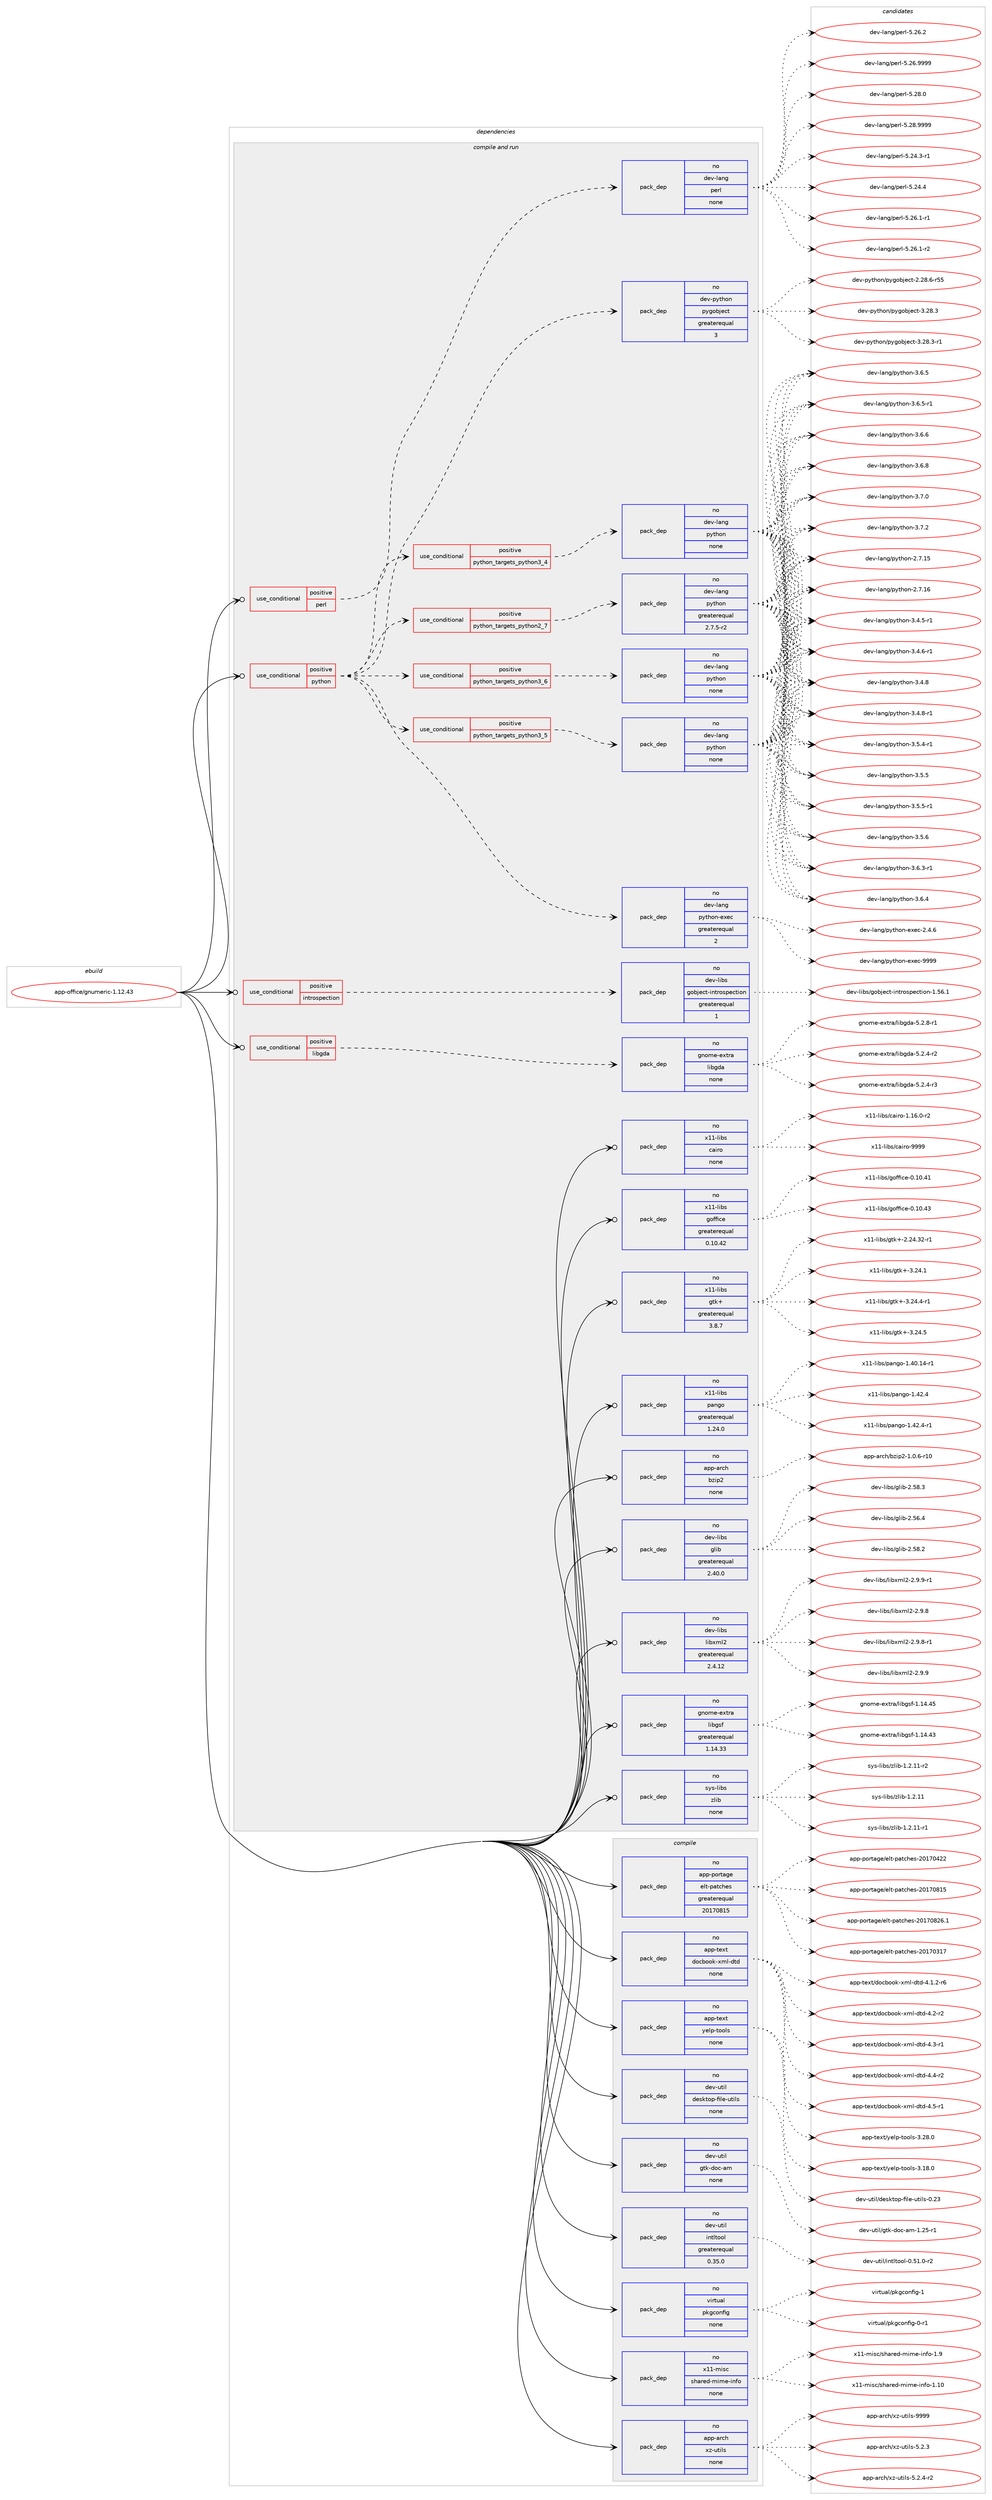digraph prolog {

# *************
# Graph options
# *************

newrank=true;
concentrate=true;
compound=true;
graph [rankdir=LR,fontname=Helvetica,fontsize=10,ranksep=1.5];#, ranksep=2.5, nodesep=0.2];
edge  [arrowhead=vee];
node  [fontname=Helvetica,fontsize=10];

# **********
# The ebuild
# **********

subgraph cluster_leftcol {
color=gray;
rank=same;
label=<<i>ebuild</i>>;
id [label="app-office/gnumeric-1.12.43", color=red, width=4, href="../app-office/gnumeric-1.12.43.svg"];
}

# ****************
# The dependencies
# ****************

subgraph cluster_midcol {
color=gray;
label=<<i>dependencies</i>>;
subgraph cluster_compile {
fillcolor="#eeeeee";
style=filled;
label=<<i>compile</i>>;
subgraph pack928281 {
dependency1302845 [label=<<TABLE BORDER="0" CELLBORDER="1" CELLSPACING="0" CELLPADDING="4" WIDTH="220"><TR><TD ROWSPAN="6" CELLPADDING="30">pack_dep</TD></TR><TR><TD WIDTH="110">no</TD></TR><TR><TD>app-arch</TD></TR><TR><TD>xz-utils</TD></TR><TR><TD>none</TD></TR><TR><TD></TD></TR></TABLE>>, shape=none, color=blue];
}
id:e -> dependency1302845:w [weight=20,style="solid",arrowhead="vee"];
subgraph pack928282 {
dependency1302846 [label=<<TABLE BORDER="0" CELLBORDER="1" CELLSPACING="0" CELLPADDING="4" WIDTH="220"><TR><TD ROWSPAN="6" CELLPADDING="30">pack_dep</TD></TR><TR><TD WIDTH="110">no</TD></TR><TR><TD>app-portage</TD></TR><TR><TD>elt-patches</TD></TR><TR><TD>greaterequal</TD></TR><TR><TD>20170815</TD></TR></TABLE>>, shape=none, color=blue];
}
id:e -> dependency1302846:w [weight=20,style="solid",arrowhead="vee"];
subgraph pack928283 {
dependency1302847 [label=<<TABLE BORDER="0" CELLBORDER="1" CELLSPACING="0" CELLPADDING="4" WIDTH="220"><TR><TD ROWSPAN="6" CELLPADDING="30">pack_dep</TD></TR><TR><TD WIDTH="110">no</TD></TR><TR><TD>app-text</TD></TR><TR><TD>docbook-xml-dtd</TD></TR><TR><TD>none</TD></TR><TR><TD></TD></TR></TABLE>>, shape=none, color=blue];
}
id:e -> dependency1302847:w [weight=20,style="solid",arrowhead="vee"];
subgraph pack928284 {
dependency1302848 [label=<<TABLE BORDER="0" CELLBORDER="1" CELLSPACING="0" CELLPADDING="4" WIDTH="220"><TR><TD ROWSPAN="6" CELLPADDING="30">pack_dep</TD></TR><TR><TD WIDTH="110">no</TD></TR><TR><TD>app-text</TD></TR><TR><TD>yelp-tools</TD></TR><TR><TD>none</TD></TR><TR><TD></TD></TR></TABLE>>, shape=none, color=blue];
}
id:e -> dependency1302848:w [weight=20,style="solid",arrowhead="vee"];
subgraph pack928285 {
dependency1302849 [label=<<TABLE BORDER="0" CELLBORDER="1" CELLSPACING="0" CELLPADDING="4" WIDTH="220"><TR><TD ROWSPAN="6" CELLPADDING="30">pack_dep</TD></TR><TR><TD WIDTH="110">no</TD></TR><TR><TD>dev-util</TD></TR><TR><TD>desktop-file-utils</TD></TR><TR><TD>none</TD></TR><TR><TD></TD></TR></TABLE>>, shape=none, color=blue];
}
id:e -> dependency1302849:w [weight=20,style="solid",arrowhead="vee"];
subgraph pack928286 {
dependency1302850 [label=<<TABLE BORDER="0" CELLBORDER="1" CELLSPACING="0" CELLPADDING="4" WIDTH="220"><TR><TD ROWSPAN="6" CELLPADDING="30">pack_dep</TD></TR><TR><TD WIDTH="110">no</TD></TR><TR><TD>dev-util</TD></TR><TR><TD>gtk-doc-am</TD></TR><TR><TD>none</TD></TR><TR><TD></TD></TR></TABLE>>, shape=none, color=blue];
}
id:e -> dependency1302850:w [weight=20,style="solid",arrowhead="vee"];
subgraph pack928287 {
dependency1302851 [label=<<TABLE BORDER="0" CELLBORDER="1" CELLSPACING="0" CELLPADDING="4" WIDTH="220"><TR><TD ROWSPAN="6" CELLPADDING="30">pack_dep</TD></TR><TR><TD WIDTH="110">no</TD></TR><TR><TD>dev-util</TD></TR><TR><TD>intltool</TD></TR><TR><TD>greaterequal</TD></TR><TR><TD>0.35.0</TD></TR></TABLE>>, shape=none, color=blue];
}
id:e -> dependency1302851:w [weight=20,style="solid",arrowhead="vee"];
subgraph pack928288 {
dependency1302852 [label=<<TABLE BORDER="0" CELLBORDER="1" CELLSPACING="0" CELLPADDING="4" WIDTH="220"><TR><TD ROWSPAN="6" CELLPADDING="30">pack_dep</TD></TR><TR><TD WIDTH="110">no</TD></TR><TR><TD>virtual</TD></TR><TR><TD>pkgconfig</TD></TR><TR><TD>none</TD></TR><TR><TD></TD></TR></TABLE>>, shape=none, color=blue];
}
id:e -> dependency1302852:w [weight=20,style="solid",arrowhead="vee"];
subgraph pack928289 {
dependency1302853 [label=<<TABLE BORDER="0" CELLBORDER="1" CELLSPACING="0" CELLPADDING="4" WIDTH="220"><TR><TD ROWSPAN="6" CELLPADDING="30">pack_dep</TD></TR><TR><TD WIDTH="110">no</TD></TR><TR><TD>x11-misc</TD></TR><TR><TD>shared-mime-info</TD></TR><TR><TD>none</TD></TR><TR><TD></TD></TR></TABLE>>, shape=none, color=blue];
}
id:e -> dependency1302853:w [weight=20,style="solid",arrowhead="vee"];
}
subgraph cluster_compileandrun {
fillcolor="#eeeeee";
style=filled;
label=<<i>compile and run</i>>;
subgraph cond354254 {
dependency1302854 [label=<<TABLE BORDER="0" CELLBORDER="1" CELLSPACING="0" CELLPADDING="4"><TR><TD ROWSPAN="3" CELLPADDING="10">use_conditional</TD></TR><TR><TD>positive</TD></TR><TR><TD>introspection</TD></TR></TABLE>>, shape=none, color=red];
subgraph pack928290 {
dependency1302855 [label=<<TABLE BORDER="0" CELLBORDER="1" CELLSPACING="0" CELLPADDING="4" WIDTH="220"><TR><TD ROWSPAN="6" CELLPADDING="30">pack_dep</TD></TR><TR><TD WIDTH="110">no</TD></TR><TR><TD>dev-libs</TD></TR><TR><TD>gobject-introspection</TD></TR><TR><TD>greaterequal</TD></TR><TR><TD>1</TD></TR></TABLE>>, shape=none, color=blue];
}
dependency1302854:e -> dependency1302855:w [weight=20,style="dashed",arrowhead="vee"];
}
id:e -> dependency1302854:w [weight=20,style="solid",arrowhead="odotvee"];
subgraph cond354255 {
dependency1302856 [label=<<TABLE BORDER="0" CELLBORDER="1" CELLSPACING="0" CELLPADDING="4"><TR><TD ROWSPAN="3" CELLPADDING="10">use_conditional</TD></TR><TR><TD>positive</TD></TR><TR><TD>libgda</TD></TR></TABLE>>, shape=none, color=red];
subgraph pack928291 {
dependency1302857 [label=<<TABLE BORDER="0" CELLBORDER="1" CELLSPACING="0" CELLPADDING="4" WIDTH="220"><TR><TD ROWSPAN="6" CELLPADDING="30">pack_dep</TD></TR><TR><TD WIDTH="110">no</TD></TR><TR><TD>gnome-extra</TD></TR><TR><TD>libgda</TD></TR><TR><TD>none</TD></TR><TR><TD></TD></TR></TABLE>>, shape=none, color=blue];
}
dependency1302856:e -> dependency1302857:w [weight=20,style="dashed",arrowhead="vee"];
}
id:e -> dependency1302856:w [weight=20,style="solid",arrowhead="odotvee"];
subgraph cond354256 {
dependency1302858 [label=<<TABLE BORDER="0" CELLBORDER="1" CELLSPACING="0" CELLPADDING="4"><TR><TD ROWSPAN="3" CELLPADDING="10">use_conditional</TD></TR><TR><TD>positive</TD></TR><TR><TD>perl</TD></TR></TABLE>>, shape=none, color=red];
subgraph pack928292 {
dependency1302859 [label=<<TABLE BORDER="0" CELLBORDER="1" CELLSPACING="0" CELLPADDING="4" WIDTH="220"><TR><TD ROWSPAN="6" CELLPADDING="30">pack_dep</TD></TR><TR><TD WIDTH="110">no</TD></TR><TR><TD>dev-lang</TD></TR><TR><TD>perl</TD></TR><TR><TD>none</TD></TR><TR><TD></TD></TR></TABLE>>, shape=none, color=blue];
}
dependency1302858:e -> dependency1302859:w [weight=20,style="dashed",arrowhead="vee"];
}
id:e -> dependency1302858:w [weight=20,style="solid",arrowhead="odotvee"];
subgraph cond354257 {
dependency1302860 [label=<<TABLE BORDER="0" CELLBORDER="1" CELLSPACING="0" CELLPADDING="4"><TR><TD ROWSPAN="3" CELLPADDING="10">use_conditional</TD></TR><TR><TD>positive</TD></TR><TR><TD>python</TD></TR></TABLE>>, shape=none, color=red];
subgraph cond354258 {
dependency1302861 [label=<<TABLE BORDER="0" CELLBORDER="1" CELLSPACING="0" CELLPADDING="4"><TR><TD ROWSPAN="3" CELLPADDING="10">use_conditional</TD></TR><TR><TD>positive</TD></TR><TR><TD>python_targets_python2_7</TD></TR></TABLE>>, shape=none, color=red];
subgraph pack928293 {
dependency1302862 [label=<<TABLE BORDER="0" CELLBORDER="1" CELLSPACING="0" CELLPADDING="4" WIDTH="220"><TR><TD ROWSPAN="6" CELLPADDING="30">pack_dep</TD></TR><TR><TD WIDTH="110">no</TD></TR><TR><TD>dev-lang</TD></TR><TR><TD>python</TD></TR><TR><TD>greaterequal</TD></TR><TR><TD>2.7.5-r2</TD></TR></TABLE>>, shape=none, color=blue];
}
dependency1302861:e -> dependency1302862:w [weight=20,style="dashed",arrowhead="vee"];
}
dependency1302860:e -> dependency1302861:w [weight=20,style="dashed",arrowhead="vee"];
subgraph cond354259 {
dependency1302863 [label=<<TABLE BORDER="0" CELLBORDER="1" CELLSPACING="0" CELLPADDING="4"><TR><TD ROWSPAN="3" CELLPADDING="10">use_conditional</TD></TR><TR><TD>positive</TD></TR><TR><TD>python_targets_python3_4</TD></TR></TABLE>>, shape=none, color=red];
subgraph pack928294 {
dependency1302864 [label=<<TABLE BORDER="0" CELLBORDER="1" CELLSPACING="0" CELLPADDING="4" WIDTH="220"><TR><TD ROWSPAN="6" CELLPADDING="30">pack_dep</TD></TR><TR><TD WIDTH="110">no</TD></TR><TR><TD>dev-lang</TD></TR><TR><TD>python</TD></TR><TR><TD>none</TD></TR><TR><TD></TD></TR></TABLE>>, shape=none, color=blue];
}
dependency1302863:e -> dependency1302864:w [weight=20,style="dashed",arrowhead="vee"];
}
dependency1302860:e -> dependency1302863:w [weight=20,style="dashed",arrowhead="vee"];
subgraph cond354260 {
dependency1302865 [label=<<TABLE BORDER="0" CELLBORDER="1" CELLSPACING="0" CELLPADDING="4"><TR><TD ROWSPAN="3" CELLPADDING="10">use_conditional</TD></TR><TR><TD>positive</TD></TR><TR><TD>python_targets_python3_5</TD></TR></TABLE>>, shape=none, color=red];
subgraph pack928295 {
dependency1302866 [label=<<TABLE BORDER="0" CELLBORDER="1" CELLSPACING="0" CELLPADDING="4" WIDTH="220"><TR><TD ROWSPAN="6" CELLPADDING="30">pack_dep</TD></TR><TR><TD WIDTH="110">no</TD></TR><TR><TD>dev-lang</TD></TR><TR><TD>python</TD></TR><TR><TD>none</TD></TR><TR><TD></TD></TR></TABLE>>, shape=none, color=blue];
}
dependency1302865:e -> dependency1302866:w [weight=20,style="dashed",arrowhead="vee"];
}
dependency1302860:e -> dependency1302865:w [weight=20,style="dashed",arrowhead="vee"];
subgraph cond354261 {
dependency1302867 [label=<<TABLE BORDER="0" CELLBORDER="1" CELLSPACING="0" CELLPADDING="4"><TR><TD ROWSPAN="3" CELLPADDING="10">use_conditional</TD></TR><TR><TD>positive</TD></TR><TR><TD>python_targets_python3_6</TD></TR></TABLE>>, shape=none, color=red];
subgraph pack928296 {
dependency1302868 [label=<<TABLE BORDER="0" CELLBORDER="1" CELLSPACING="0" CELLPADDING="4" WIDTH="220"><TR><TD ROWSPAN="6" CELLPADDING="30">pack_dep</TD></TR><TR><TD WIDTH="110">no</TD></TR><TR><TD>dev-lang</TD></TR><TR><TD>python</TD></TR><TR><TD>none</TD></TR><TR><TD></TD></TR></TABLE>>, shape=none, color=blue];
}
dependency1302867:e -> dependency1302868:w [weight=20,style="dashed",arrowhead="vee"];
}
dependency1302860:e -> dependency1302867:w [weight=20,style="dashed",arrowhead="vee"];
subgraph pack928297 {
dependency1302869 [label=<<TABLE BORDER="0" CELLBORDER="1" CELLSPACING="0" CELLPADDING="4" WIDTH="220"><TR><TD ROWSPAN="6" CELLPADDING="30">pack_dep</TD></TR><TR><TD WIDTH="110">no</TD></TR><TR><TD>dev-lang</TD></TR><TR><TD>python-exec</TD></TR><TR><TD>greaterequal</TD></TR><TR><TD>2</TD></TR></TABLE>>, shape=none, color=blue];
}
dependency1302860:e -> dependency1302869:w [weight=20,style="dashed",arrowhead="vee"];
subgraph pack928298 {
dependency1302870 [label=<<TABLE BORDER="0" CELLBORDER="1" CELLSPACING="0" CELLPADDING="4" WIDTH="220"><TR><TD ROWSPAN="6" CELLPADDING="30">pack_dep</TD></TR><TR><TD WIDTH="110">no</TD></TR><TR><TD>dev-python</TD></TR><TR><TD>pygobject</TD></TR><TR><TD>greaterequal</TD></TR><TR><TD>3</TD></TR></TABLE>>, shape=none, color=blue];
}
dependency1302860:e -> dependency1302870:w [weight=20,style="dashed",arrowhead="vee"];
}
id:e -> dependency1302860:w [weight=20,style="solid",arrowhead="odotvee"];
subgraph pack928299 {
dependency1302871 [label=<<TABLE BORDER="0" CELLBORDER="1" CELLSPACING="0" CELLPADDING="4" WIDTH="220"><TR><TD ROWSPAN="6" CELLPADDING="30">pack_dep</TD></TR><TR><TD WIDTH="110">no</TD></TR><TR><TD>app-arch</TD></TR><TR><TD>bzip2</TD></TR><TR><TD>none</TD></TR><TR><TD></TD></TR></TABLE>>, shape=none, color=blue];
}
id:e -> dependency1302871:w [weight=20,style="solid",arrowhead="odotvee"];
subgraph pack928300 {
dependency1302872 [label=<<TABLE BORDER="0" CELLBORDER="1" CELLSPACING="0" CELLPADDING="4" WIDTH="220"><TR><TD ROWSPAN="6" CELLPADDING="30">pack_dep</TD></TR><TR><TD WIDTH="110">no</TD></TR><TR><TD>dev-libs</TD></TR><TR><TD>glib</TD></TR><TR><TD>greaterequal</TD></TR><TR><TD>2.40.0</TD></TR></TABLE>>, shape=none, color=blue];
}
id:e -> dependency1302872:w [weight=20,style="solid",arrowhead="odotvee"];
subgraph pack928301 {
dependency1302873 [label=<<TABLE BORDER="0" CELLBORDER="1" CELLSPACING="0" CELLPADDING="4" WIDTH="220"><TR><TD ROWSPAN="6" CELLPADDING="30">pack_dep</TD></TR><TR><TD WIDTH="110">no</TD></TR><TR><TD>dev-libs</TD></TR><TR><TD>libxml2</TD></TR><TR><TD>greaterequal</TD></TR><TR><TD>2.4.12</TD></TR></TABLE>>, shape=none, color=blue];
}
id:e -> dependency1302873:w [weight=20,style="solid",arrowhead="odotvee"];
subgraph pack928302 {
dependency1302874 [label=<<TABLE BORDER="0" CELLBORDER="1" CELLSPACING="0" CELLPADDING="4" WIDTH="220"><TR><TD ROWSPAN="6" CELLPADDING="30">pack_dep</TD></TR><TR><TD WIDTH="110">no</TD></TR><TR><TD>gnome-extra</TD></TR><TR><TD>libgsf</TD></TR><TR><TD>greaterequal</TD></TR><TR><TD>1.14.33</TD></TR></TABLE>>, shape=none, color=blue];
}
id:e -> dependency1302874:w [weight=20,style="solid",arrowhead="odotvee"];
subgraph pack928303 {
dependency1302875 [label=<<TABLE BORDER="0" CELLBORDER="1" CELLSPACING="0" CELLPADDING="4" WIDTH="220"><TR><TD ROWSPAN="6" CELLPADDING="30">pack_dep</TD></TR><TR><TD WIDTH="110">no</TD></TR><TR><TD>sys-libs</TD></TR><TR><TD>zlib</TD></TR><TR><TD>none</TD></TR><TR><TD></TD></TR></TABLE>>, shape=none, color=blue];
}
id:e -> dependency1302875:w [weight=20,style="solid",arrowhead="odotvee"];
subgraph pack928304 {
dependency1302876 [label=<<TABLE BORDER="0" CELLBORDER="1" CELLSPACING="0" CELLPADDING="4" WIDTH="220"><TR><TD ROWSPAN="6" CELLPADDING="30">pack_dep</TD></TR><TR><TD WIDTH="110">no</TD></TR><TR><TD>x11-libs</TD></TR><TR><TD>cairo</TD></TR><TR><TD>none</TD></TR><TR><TD></TD></TR></TABLE>>, shape=none, color=blue];
}
id:e -> dependency1302876:w [weight=20,style="solid",arrowhead="odotvee"];
subgraph pack928305 {
dependency1302877 [label=<<TABLE BORDER="0" CELLBORDER="1" CELLSPACING="0" CELLPADDING="4" WIDTH="220"><TR><TD ROWSPAN="6" CELLPADDING="30">pack_dep</TD></TR><TR><TD WIDTH="110">no</TD></TR><TR><TD>x11-libs</TD></TR><TR><TD>goffice</TD></TR><TR><TD>greaterequal</TD></TR><TR><TD>0.10.42</TD></TR></TABLE>>, shape=none, color=blue];
}
id:e -> dependency1302877:w [weight=20,style="solid",arrowhead="odotvee"];
subgraph pack928306 {
dependency1302878 [label=<<TABLE BORDER="0" CELLBORDER="1" CELLSPACING="0" CELLPADDING="4" WIDTH="220"><TR><TD ROWSPAN="6" CELLPADDING="30">pack_dep</TD></TR><TR><TD WIDTH="110">no</TD></TR><TR><TD>x11-libs</TD></TR><TR><TD>gtk+</TD></TR><TR><TD>greaterequal</TD></TR><TR><TD>3.8.7</TD></TR></TABLE>>, shape=none, color=blue];
}
id:e -> dependency1302878:w [weight=20,style="solid",arrowhead="odotvee"];
subgraph pack928307 {
dependency1302879 [label=<<TABLE BORDER="0" CELLBORDER="1" CELLSPACING="0" CELLPADDING="4" WIDTH="220"><TR><TD ROWSPAN="6" CELLPADDING="30">pack_dep</TD></TR><TR><TD WIDTH="110">no</TD></TR><TR><TD>x11-libs</TD></TR><TR><TD>pango</TD></TR><TR><TD>greaterequal</TD></TR><TR><TD>1.24.0</TD></TR></TABLE>>, shape=none, color=blue];
}
id:e -> dependency1302879:w [weight=20,style="solid",arrowhead="odotvee"];
}
subgraph cluster_run {
fillcolor="#eeeeee";
style=filled;
label=<<i>run</i>>;
}
}

# **************
# The candidates
# **************

subgraph cluster_choices {
rank=same;
color=gray;
label=<<i>candidates</i>>;

subgraph choice928281 {
color=black;
nodesep=1;
choice971121124597114991044712012245117116105108115455346504651 [label="app-arch/xz-utils-5.2.3", color=red, width=4,href="../app-arch/xz-utils-5.2.3.svg"];
choice9711211245971149910447120122451171161051081154553465046524511450 [label="app-arch/xz-utils-5.2.4-r2", color=red, width=4,href="../app-arch/xz-utils-5.2.4-r2.svg"];
choice9711211245971149910447120122451171161051081154557575757 [label="app-arch/xz-utils-9999", color=red, width=4,href="../app-arch/xz-utils-9999.svg"];
dependency1302845:e -> choice971121124597114991044712012245117116105108115455346504651:w [style=dotted,weight="100"];
dependency1302845:e -> choice9711211245971149910447120122451171161051081154553465046524511450:w [style=dotted,weight="100"];
dependency1302845:e -> choice9711211245971149910447120122451171161051081154557575757:w [style=dotted,weight="100"];
}
subgraph choice928282 {
color=black;
nodesep=1;
choice97112112451121111141169710310147101108116451129711699104101115455048495548514955 [label="app-portage/elt-patches-20170317", color=red, width=4,href="../app-portage/elt-patches-20170317.svg"];
choice97112112451121111141169710310147101108116451129711699104101115455048495548525050 [label="app-portage/elt-patches-20170422", color=red, width=4,href="../app-portage/elt-patches-20170422.svg"];
choice97112112451121111141169710310147101108116451129711699104101115455048495548564953 [label="app-portage/elt-patches-20170815", color=red, width=4,href="../app-portage/elt-patches-20170815.svg"];
choice971121124511211111411697103101471011081164511297116991041011154550484955485650544649 [label="app-portage/elt-patches-20170826.1", color=red, width=4,href="../app-portage/elt-patches-20170826.1.svg"];
dependency1302846:e -> choice97112112451121111141169710310147101108116451129711699104101115455048495548514955:w [style=dotted,weight="100"];
dependency1302846:e -> choice97112112451121111141169710310147101108116451129711699104101115455048495548525050:w [style=dotted,weight="100"];
dependency1302846:e -> choice97112112451121111141169710310147101108116451129711699104101115455048495548564953:w [style=dotted,weight="100"];
dependency1302846:e -> choice971121124511211111411697103101471011081164511297116991041011154550484955485650544649:w [style=dotted,weight="100"];
}
subgraph choice928283 {
color=black;
nodesep=1;
choice971121124511610112011647100111999811111110745120109108451001161004552464946504511454 [label="app-text/docbook-xml-dtd-4.1.2-r6", color=red, width=4,href="../app-text/docbook-xml-dtd-4.1.2-r6.svg"];
choice97112112451161011201164710011199981111111074512010910845100116100455246504511450 [label="app-text/docbook-xml-dtd-4.2-r2", color=red, width=4,href="../app-text/docbook-xml-dtd-4.2-r2.svg"];
choice97112112451161011201164710011199981111111074512010910845100116100455246514511449 [label="app-text/docbook-xml-dtd-4.3-r1", color=red, width=4,href="../app-text/docbook-xml-dtd-4.3-r1.svg"];
choice97112112451161011201164710011199981111111074512010910845100116100455246524511450 [label="app-text/docbook-xml-dtd-4.4-r2", color=red, width=4,href="../app-text/docbook-xml-dtd-4.4-r2.svg"];
choice97112112451161011201164710011199981111111074512010910845100116100455246534511449 [label="app-text/docbook-xml-dtd-4.5-r1", color=red, width=4,href="../app-text/docbook-xml-dtd-4.5-r1.svg"];
dependency1302847:e -> choice971121124511610112011647100111999811111110745120109108451001161004552464946504511454:w [style=dotted,weight="100"];
dependency1302847:e -> choice97112112451161011201164710011199981111111074512010910845100116100455246504511450:w [style=dotted,weight="100"];
dependency1302847:e -> choice97112112451161011201164710011199981111111074512010910845100116100455246514511449:w [style=dotted,weight="100"];
dependency1302847:e -> choice97112112451161011201164710011199981111111074512010910845100116100455246524511450:w [style=dotted,weight="100"];
dependency1302847:e -> choice97112112451161011201164710011199981111111074512010910845100116100455246534511449:w [style=dotted,weight="100"];
}
subgraph choice928284 {
color=black;
nodesep=1;
choice9711211245116101120116471211011081124511611111110811545514649564648 [label="app-text/yelp-tools-3.18.0", color=red, width=4,href="../app-text/yelp-tools-3.18.0.svg"];
choice9711211245116101120116471211011081124511611111110811545514650564648 [label="app-text/yelp-tools-3.28.0", color=red, width=4,href="../app-text/yelp-tools-3.28.0.svg"];
dependency1302848:e -> choice9711211245116101120116471211011081124511611111110811545514649564648:w [style=dotted,weight="100"];
dependency1302848:e -> choice9711211245116101120116471211011081124511611111110811545514650564648:w [style=dotted,weight="100"];
}
subgraph choice928285 {
color=black;
nodesep=1;
choice100101118451171161051084710010111510711611111245102105108101451171161051081154548465051 [label="dev-util/desktop-file-utils-0.23", color=red, width=4,href="../dev-util/desktop-file-utils-0.23.svg"];
dependency1302849:e -> choice100101118451171161051084710010111510711611111245102105108101451171161051081154548465051:w [style=dotted,weight="100"];
}
subgraph choice928286 {
color=black;
nodesep=1;
choice10010111845117116105108471031161074510011199459710945494650534511449 [label="dev-util/gtk-doc-am-1.25-r1", color=red, width=4,href="../dev-util/gtk-doc-am-1.25-r1.svg"];
dependency1302850:e -> choice10010111845117116105108471031161074510011199459710945494650534511449:w [style=dotted,weight="100"];
}
subgraph choice928287 {
color=black;
nodesep=1;
choice1001011184511711610510847105110116108116111111108454846534946484511450 [label="dev-util/intltool-0.51.0-r2", color=red, width=4,href="../dev-util/intltool-0.51.0-r2.svg"];
dependency1302851:e -> choice1001011184511711610510847105110116108116111111108454846534946484511450:w [style=dotted,weight="100"];
}
subgraph choice928288 {
color=black;
nodesep=1;
choice11810511411611797108471121071039911111010210510345484511449 [label="virtual/pkgconfig-0-r1", color=red, width=4,href="../virtual/pkgconfig-0-r1.svg"];
choice1181051141161179710847112107103991111101021051034549 [label="virtual/pkgconfig-1", color=red, width=4,href="../virtual/pkgconfig-1.svg"];
dependency1302852:e -> choice11810511411611797108471121071039911111010210510345484511449:w [style=dotted,weight="100"];
dependency1302852:e -> choice1181051141161179710847112107103991111101021051034549:w [style=dotted,weight="100"];
}
subgraph choice928289 {
color=black;
nodesep=1;
choice12049494510910511599471151049711410110045109105109101451051101021114549464948 [label="x11-misc/shared-mime-info-1.10", color=red, width=4,href="../x11-misc/shared-mime-info-1.10.svg"];
choice120494945109105115994711510497114101100451091051091014510511010211145494657 [label="x11-misc/shared-mime-info-1.9", color=red, width=4,href="../x11-misc/shared-mime-info-1.9.svg"];
dependency1302853:e -> choice12049494510910511599471151049711410110045109105109101451051101021114549464948:w [style=dotted,weight="100"];
dependency1302853:e -> choice120494945109105115994711510497114101100451091051091014510511010211145494657:w [style=dotted,weight="100"];
}
subgraph choice928290 {
color=black;
nodesep=1;
choice1001011184510810598115471031119810610199116451051101161141111151121019911610511111045494653544649 [label="dev-libs/gobject-introspection-1.56.1", color=red, width=4,href="../dev-libs/gobject-introspection-1.56.1.svg"];
dependency1302855:e -> choice1001011184510810598115471031119810610199116451051101161141111151121019911610511111045494653544649:w [style=dotted,weight="100"];
}
subgraph choice928291 {
color=black;
nodesep=1;
choice10311011110910145101120116114974710810598103100974553465046524511450 [label="gnome-extra/libgda-5.2.4-r2", color=red, width=4,href="../gnome-extra/libgda-5.2.4-r2.svg"];
choice10311011110910145101120116114974710810598103100974553465046524511451 [label="gnome-extra/libgda-5.2.4-r3", color=red, width=4,href="../gnome-extra/libgda-5.2.4-r3.svg"];
choice10311011110910145101120116114974710810598103100974553465046564511449 [label="gnome-extra/libgda-5.2.8-r1", color=red, width=4,href="../gnome-extra/libgda-5.2.8-r1.svg"];
dependency1302857:e -> choice10311011110910145101120116114974710810598103100974553465046524511450:w [style=dotted,weight="100"];
dependency1302857:e -> choice10311011110910145101120116114974710810598103100974553465046524511451:w [style=dotted,weight="100"];
dependency1302857:e -> choice10311011110910145101120116114974710810598103100974553465046564511449:w [style=dotted,weight="100"];
}
subgraph choice928292 {
color=black;
nodesep=1;
choice100101118451089711010347112101114108455346505246514511449 [label="dev-lang/perl-5.24.3-r1", color=red, width=4,href="../dev-lang/perl-5.24.3-r1.svg"];
choice10010111845108971101034711210111410845534650524652 [label="dev-lang/perl-5.24.4", color=red, width=4,href="../dev-lang/perl-5.24.4.svg"];
choice100101118451089711010347112101114108455346505446494511449 [label="dev-lang/perl-5.26.1-r1", color=red, width=4,href="../dev-lang/perl-5.26.1-r1.svg"];
choice100101118451089711010347112101114108455346505446494511450 [label="dev-lang/perl-5.26.1-r2", color=red, width=4,href="../dev-lang/perl-5.26.1-r2.svg"];
choice10010111845108971101034711210111410845534650544650 [label="dev-lang/perl-5.26.2", color=red, width=4,href="../dev-lang/perl-5.26.2.svg"];
choice10010111845108971101034711210111410845534650544657575757 [label="dev-lang/perl-5.26.9999", color=red, width=4,href="../dev-lang/perl-5.26.9999.svg"];
choice10010111845108971101034711210111410845534650564648 [label="dev-lang/perl-5.28.0", color=red, width=4,href="../dev-lang/perl-5.28.0.svg"];
choice10010111845108971101034711210111410845534650564657575757 [label="dev-lang/perl-5.28.9999", color=red, width=4,href="../dev-lang/perl-5.28.9999.svg"];
dependency1302859:e -> choice100101118451089711010347112101114108455346505246514511449:w [style=dotted,weight="100"];
dependency1302859:e -> choice10010111845108971101034711210111410845534650524652:w [style=dotted,weight="100"];
dependency1302859:e -> choice100101118451089711010347112101114108455346505446494511449:w [style=dotted,weight="100"];
dependency1302859:e -> choice100101118451089711010347112101114108455346505446494511450:w [style=dotted,weight="100"];
dependency1302859:e -> choice10010111845108971101034711210111410845534650544650:w [style=dotted,weight="100"];
dependency1302859:e -> choice10010111845108971101034711210111410845534650544657575757:w [style=dotted,weight="100"];
dependency1302859:e -> choice10010111845108971101034711210111410845534650564648:w [style=dotted,weight="100"];
dependency1302859:e -> choice10010111845108971101034711210111410845534650564657575757:w [style=dotted,weight="100"];
}
subgraph choice928293 {
color=black;
nodesep=1;
choice10010111845108971101034711212111610411111045504655464953 [label="dev-lang/python-2.7.15", color=red, width=4,href="../dev-lang/python-2.7.15.svg"];
choice10010111845108971101034711212111610411111045504655464954 [label="dev-lang/python-2.7.16", color=red, width=4,href="../dev-lang/python-2.7.16.svg"];
choice1001011184510897110103471121211161041111104551465246534511449 [label="dev-lang/python-3.4.5-r1", color=red, width=4,href="../dev-lang/python-3.4.5-r1.svg"];
choice1001011184510897110103471121211161041111104551465246544511449 [label="dev-lang/python-3.4.6-r1", color=red, width=4,href="../dev-lang/python-3.4.6-r1.svg"];
choice100101118451089711010347112121116104111110455146524656 [label="dev-lang/python-3.4.8", color=red, width=4,href="../dev-lang/python-3.4.8.svg"];
choice1001011184510897110103471121211161041111104551465246564511449 [label="dev-lang/python-3.4.8-r1", color=red, width=4,href="../dev-lang/python-3.4.8-r1.svg"];
choice1001011184510897110103471121211161041111104551465346524511449 [label="dev-lang/python-3.5.4-r1", color=red, width=4,href="../dev-lang/python-3.5.4-r1.svg"];
choice100101118451089711010347112121116104111110455146534653 [label="dev-lang/python-3.5.5", color=red, width=4,href="../dev-lang/python-3.5.5.svg"];
choice1001011184510897110103471121211161041111104551465346534511449 [label="dev-lang/python-3.5.5-r1", color=red, width=4,href="../dev-lang/python-3.5.5-r1.svg"];
choice100101118451089711010347112121116104111110455146534654 [label="dev-lang/python-3.5.6", color=red, width=4,href="../dev-lang/python-3.5.6.svg"];
choice1001011184510897110103471121211161041111104551465446514511449 [label="dev-lang/python-3.6.3-r1", color=red, width=4,href="../dev-lang/python-3.6.3-r1.svg"];
choice100101118451089711010347112121116104111110455146544652 [label="dev-lang/python-3.6.4", color=red, width=4,href="../dev-lang/python-3.6.4.svg"];
choice100101118451089711010347112121116104111110455146544653 [label="dev-lang/python-3.6.5", color=red, width=4,href="../dev-lang/python-3.6.5.svg"];
choice1001011184510897110103471121211161041111104551465446534511449 [label="dev-lang/python-3.6.5-r1", color=red, width=4,href="../dev-lang/python-3.6.5-r1.svg"];
choice100101118451089711010347112121116104111110455146544654 [label="dev-lang/python-3.6.6", color=red, width=4,href="../dev-lang/python-3.6.6.svg"];
choice100101118451089711010347112121116104111110455146544656 [label="dev-lang/python-3.6.8", color=red, width=4,href="../dev-lang/python-3.6.8.svg"];
choice100101118451089711010347112121116104111110455146554648 [label="dev-lang/python-3.7.0", color=red, width=4,href="../dev-lang/python-3.7.0.svg"];
choice100101118451089711010347112121116104111110455146554650 [label="dev-lang/python-3.7.2", color=red, width=4,href="../dev-lang/python-3.7.2.svg"];
dependency1302862:e -> choice10010111845108971101034711212111610411111045504655464953:w [style=dotted,weight="100"];
dependency1302862:e -> choice10010111845108971101034711212111610411111045504655464954:w [style=dotted,weight="100"];
dependency1302862:e -> choice1001011184510897110103471121211161041111104551465246534511449:w [style=dotted,weight="100"];
dependency1302862:e -> choice1001011184510897110103471121211161041111104551465246544511449:w [style=dotted,weight="100"];
dependency1302862:e -> choice100101118451089711010347112121116104111110455146524656:w [style=dotted,weight="100"];
dependency1302862:e -> choice1001011184510897110103471121211161041111104551465246564511449:w [style=dotted,weight="100"];
dependency1302862:e -> choice1001011184510897110103471121211161041111104551465346524511449:w [style=dotted,weight="100"];
dependency1302862:e -> choice100101118451089711010347112121116104111110455146534653:w [style=dotted,weight="100"];
dependency1302862:e -> choice1001011184510897110103471121211161041111104551465346534511449:w [style=dotted,weight="100"];
dependency1302862:e -> choice100101118451089711010347112121116104111110455146534654:w [style=dotted,weight="100"];
dependency1302862:e -> choice1001011184510897110103471121211161041111104551465446514511449:w [style=dotted,weight="100"];
dependency1302862:e -> choice100101118451089711010347112121116104111110455146544652:w [style=dotted,weight="100"];
dependency1302862:e -> choice100101118451089711010347112121116104111110455146544653:w [style=dotted,weight="100"];
dependency1302862:e -> choice1001011184510897110103471121211161041111104551465446534511449:w [style=dotted,weight="100"];
dependency1302862:e -> choice100101118451089711010347112121116104111110455146544654:w [style=dotted,weight="100"];
dependency1302862:e -> choice100101118451089711010347112121116104111110455146544656:w [style=dotted,weight="100"];
dependency1302862:e -> choice100101118451089711010347112121116104111110455146554648:w [style=dotted,weight="100"];
dependency1302862:e -> choice100101118451089711010347112121116104111110455146554650:w [style=dotted,weight="100"];
}
subgraph choice928294 {
color=black;
nodesep=1;
choice10010111845108971101034711212111610411111045504655464953 [label="dev-lang/python-2.7.15", color=red, width=4,href="../dev-lang/python-2.7.15.svg"];
choice10010111845108971101034711212111610411111045504655464954 [label="dev-lang/python-2.7.16", color=red, width=4,href="../dev-lang/python-2.7.16.svg"];
choice1001011184510897110103471121211161041111104551465246534511449 [label="dev-lang/python-3.4.5-r1", color=red, width=4,href="../dev-lang/python-3.4.5-r1.svg"];
choice1001011184510897110103471121211161041111104551465246544511449 [label="dev-lang/python-3.4.6-r1", color=red, width=4,href="../dev-lang/python-3.4.6-r1.svg"];
choice100101118451089711010347112121116104111110455146524656 [label="dev-lang/python-3.4.8", color=red, width=4,href="../dev-lang/python-3.4.8.svg"];
choice1001011184510897110103471121211161041111104551465246564511449 [label="dev-lang/python-3.4.8-r1", color=red, width=4,href="../dev-lang/python-3.4.8-r1.svg"];
choice1001011184510897110103471121211161041111104551465346524511449 [label="dev-lang/python-3.5.4-r1", color=red, width=4,href="../dev-lang/python-3.5.4-r1.svg"];
choice100101118451089711010347112121116104111110455146534653 [label="dev-lang/python-3.5.5", color=red, width=4,href="../dev-lang/python-3.5.5.svg"];
choice1001011184510897110103471121211161041111104551465346534511449 [label="dev-lang/python-3.5.5-r1", color=red, width=4,href="../dev-lang/python-3.5.5-r1.svg"];
choice100101118451089711010347112121116104111110455146534654 [label="dev-lang/python-3.5.6", color=red, width=4,href="../dev-lang/python-3.5.6.svg"];
choice1001011184510897110103471121211161041111104551465446514511449 [label="dev-lang/python-3.6.3-r1", color=red, width=4,href="../dev-lang/python-3.6.3-r1.svg"];
choice100101118451089711010347112121116104111110455146544652 [label="dev-lang/python-3.6.4", color=red, width=4,href="../dev-lang/python-3.6.4.svg"];
choice100101118451089711010347112121116104111110455146544653 [label="dev-lang/python-3.6.5", color=red, width=4,href="../dev-lang/python-3.6.5.svg"];
choice1001011184510897110103471121211161041111104551465446534511449 [label="dev-lang/python-3.6.5-r1", color=red, width=4,href="../dev-lang/python-3.6.5-r1.svg"];
choice100101118451089711010347112121116104111110455146544654 [label="dev-lang/python-3.6.6", color=red, width=4,href="../dev-lang/python-3.6.6.svg"];
choice100101118451089711010347112121116104111110455146544656 [label="dev-lang/python-3.6.8", color=red, width=4,href="../dev-lang/python-3.6.8.svg"];
choice100101118451089711010347112121116104111110455146554648 [label="dev-lang/python-3.7.0", color=red, width=4,href="../dev-lang/python-3.7.0.svg"];
choice100101118451089711010347112121116104111110455146554650 [label="dev-lang/python-3.7.2", color=red, width=4,href="../dev-lang/python-3.7.2.svg"];
dependency1302864:e -> choice10010111845108971101034711212111610411111045504655464953:w [style=dotted,weight="100"];
dependency1302864:e -> choice10010111845108971101034711212111610411111045504655464954:w [style=dotted,weight="100"];
dependency1302864:e -> choice1001011184510897110103471121211161041111104551465246534511449:w [style=dotted,weight="100"];
dependency1302864:e -> choice1001011184510897110103471121211161041111104551465246544511449:w [style=dotted,weight="100"];
dependency1302864:e -> choice100101118451089711010347112121116104111110455146524656:w [style=dotted,weight="100"];
dependency1302864:e -> choice1001011184510897110103471121211161041111104551465246564511449:w [style=dotted,weight="100"];
dependency1302864:e -> choice1001011184510897110103471121211161041111104551465346524511449:w [style=dotted,weight="100"];
dependency1302864:e -> choice100101118451089711010347112121116104111110455146534653:w [style=dotted,weight="100"];
dependency1302864:e -> choice1001011184510897110103471121211161041111104551465346534511449:w [style=dotted,weight="100"];
dependency1302864:e -> choice100101118451089711010347112121116104111110455146534654:w [style=dotted,weight="100"];
dependency1302864:e -> choice1001011184510897110103471121211161041111104551465446514511449:w [style=dotted,weight="100"];
dependency1302864:e -> choice100101118451089711010347112121116104111110455146544652:w [style=dotted,weight="100"];
dependency1302864:e -> choice100101118451089711010347112121116104111110455146544653:w [style=dotted,weight="100"];
dependency1302864:e -> choice1001011184510897110103471121211161041111104551465446534511449:w [style=dotted,weight="100"];
dependency1302864:e -> choice100101118451089711010347112121116104111110455146544654:w [style=dotted,weight="100"];
dependency1302864:e -> choice100101118451089711010347112121116104111110455146544656:w [style=dotted,weight="100"];
dependency1302864:e -> choice100101118451089711010347112121116104111110455146554648:w [style=dotted,weight="100"];
dependency1302864:e -> choice100101118451089711010347112121116104111110455146554650:w [style=dotted,weight="100"];
}
subgraph choice928295 {
color=black;
nodesep=1;
choice10010111845108971101034711212111610411111045504655464953 [label="dev-lang/python-2.7.15", color=red, width=4,href="../dev-lang/python-2.7.15.svg"];
choice10010111845108971101034711212111610411111045504655464954 [label="dev-lang/python-2.7.16", color=red, width=4,href="../dev-lang/python-2.7.16.svg"];
choice1001011184510897110103471121211161041111104551465246534511449 [label="dev-lang/python-3.4.5-r1", color=red, width=4,href="../dev-lang/python-3.4.5-r1.svg"];
choice1001011184510897110103471121211161041111104551465246544511449 [label="dev-lang/python-3.4.6-r1", color=red, width=4,href="../dev-lang/python-3.4.6-r1.svg"];
choice100101118451089711010347112121116104111110455146524656 [label="dev-lang/python-3.4.8", color=red, width=4,href="../dev-lang/python-3.4.8.svg"];
choice1001011184510897110103471121211161041111104551465246564511449 [label="dev-lang/python-3.4.8-r1", color=red, width=4,href="../dev-lang/python-3.4.8-r1.svg"];
choice1001011184510897110103471121211161041111104551465346524511449 [label="dev-lang/python-3.5.4-r1", color=red, width=4,href="../dev-lang/python-3.5.4-r1.svg"];
choice100101118451089711010347112121116104111110455146534653 [label="dev-lang/python-3.5.5", color=red, width=4,href="../dev-lang/python-3.5.5.svg"];
choice1001011184510897110103471121211161041111104551465346534511449 [label="dev-lang/python-3.5.5-r1", color=red, width=4,href="../dev-lang/python-3.5.5-r1.svg"];
choice100101118451089711010347112121116104111110455146534654 [label="dev-lang/python-3.5.6", color=red, width=4,href="../dev-lang/python-3.5.6.svg"];
choice1001011184510897110103471121211161041111104551465446514511449 [label="dev-lang/python-3.6.3-r1", color=red, width=4,href="../dev-lang/python-3.6.3-r1.svg"];
choice100101118451089711010347112121116104111110455146544652 [label="dev-lang/python-3.6.4", color=red, width=4,href="../dev-lang/python-3.6.4.svg"];
choice100101118451089711010347112121116104111110455146544653 [label="dev-lang/python-3.6.5", color=red, width=4,href="../dev-lang/python-3.6.5.svg"];
choice1001011184510897110103471121211161041111104551465446534511449 [label="dev-lang/python-3.6.5-r1", color=red, width=4,href="../dev-lang/python-3.6.5-r1.svg"];
choice100101118451089711010347112121116104111110455146544654 [label="dev-lang/python-3.6.6", color=red, width=4,href="../dev-lang/python-3.6.6.svg"];
choice100101118451089711010347112121116104111110455146544656 [label="dev-lang/python-3.6.8", color=red, width=4,href="../dev-lang/python-3.6.8.svg"];
choice100101118451089711010347112121116104111110455146554648 [label="dev-lang/python-3.7.0", color=red, width=4,href="../dev-lang/python-3.7.0.svg"];
choice100101118451089711010347112121116104111110455146554650 [label="dev-lang/python-3.7.2", color=red, width=4,href="../dev-lang/python-3.7.2.svg"];
dependency1302866:e -> choice10010111845108971101034711212111610411111045504655464953:w [style=dotted,weight="100"];
dependency1302866:e -> choice10010111845108971101034711212111610411111045504655464954:w [style=dotted,weight="100"];
dependency1302866:e -> choice1001011184510897110103471121211161041111104551465246534511449:w [style=dotted,weight="100"];
dependency1302866:e -> choice1001011184510897110103471121211161041111104551465246544511449:w [style=dotted,weight="100"];
dependency1302866:e -> choice100101118451089711010347112121116104111110455146524656:w [style=dotted,weight="100"];
dependency1302866:e -> choice1001011184510897110103471121211161041111104551465246564511449:w [style=dotted,weight="100"];
dependency1302866:e -> choice1001011184510897110103471121211161041111104551465346524511449:w [style=dotted,weight="100"];
dependency1302866:e -> choice100101118451089711010347112121116104111110455146534653:w [style=dotted,weight="100"];
dependency1302866:e -> choice1001011184510897110103471121211161041111104551465346534511449:w [style=dotted,weight="100"];
dependency1302866:e -> choice100101118451089711010347112121116104111110455146534654:w [style=dotted,weight="100"];
dependency1302866:e -> choice1001011184510897110103471121211161041111104551465446514511449:w [style=dotted,weight="100"];
dependency1302866:e -> choice100101118451089711010347112121116104111110455146544652:w [style=dotted,weight="100"];
dependency1302866:e -> choice100101118451089711010347112121116104111110455146544653:w [style=dotted,weight="100"];
dependency1302866:e -> choice1001011184510897110103471121211161041111104551465446534511449:w [style=dotted,weight="100"];
dependency1302866:e -> choice100101118451089711010347112121116104111110455146544654:w [style=dotted,weight="100"];
dependency1302866:e -> choice100101118451089711010347112121116104111110455146544656:w [style=dotted,weight="100"];
dependency1302866:e -> choice100101118451089711010347112121116104111110455146554648:w [style=dotted,weight="100"];
dependency1302866:e -> choice100101118451089711010347112121116104111110455146554650:w [style=dotted,weight="100"];
}
subgraph choice928296 {
color=black;
nodesep=1;
choice10010111845108971101034711212111610411111045504655464953 [label="dev-lang/python-2.7.15", color=red, width=4,href="../dev-lang/python-2.7.15.svg"];
choice10010111845108971101034711212111610411111045504655464954 [label="dev-lang/python-2.7.16", color=red, width=4,href="../dev-lang/python-2.7.16.svg"];
choice1001011184510897110103471121211161041111104551465246534511449 [label="dev-lang/python-3.4.5-r1", color=red, width=4,href="../dev-lang/python-3.4.5-r1.svg"];
choice1001011184510897110103471121211161041111104551465246544511449 [label="dev-lang/python-3.4.6-r1", color=red, width=4,href="../dev-lang/python-3.4.6-r1.svg"];
choice100101118451089711010347112121116104111110455146524656 [label="dev-lang/python-3.4.8", color=red, width=4,href="../dev-lang/python-3.4.8.svg"];
choice1001011184510897110103471121211161041111104551465246564511449 [label="dev-lang/python-3.4.8-r1", color=red, width=4,href="../dev-lang/python-3.4.8-r1.svg"];
choice1001011184510897110103471121211161041111104551465346524511449 [label="dev-lang/python-3.5.4-r1", color=red, width=4,href="../dev-lang/python-3.5.4-r1.svg"];
choice100101118451089711010347112121116104111110455146534653 [label="dev-lang/python-3.5.5", color=red, width=4,href="../dev-lang/python-3.5.5.svg"];
choice1001011184510897110103471121211161041111104551465346534511449 [label="dev-lang/python-3.5.5-r1", color=red, width=4,href="../dev-lang/python-3.5.5-r1.svg"];
choice100101118451089711010347112121116104111110455146534654 [label="dev-lang/python-3.5.6", color=red, width=4,href="../dev-lang/python-3.5.6.svg"];
choice1001011184510897110103471121211161041111104551465446514511449 [label="dev-lang/python-3.6.3-r1", color=red, width=4,href="../dev-lang/python-3.6.3-r1.svg"];
choice100101118451089711010347112121116104111110455146544652 [label="dev-lang/python-3.6.4", color=red, width=4,href="../dev-lang/python-3.6.4.svg"];
choice100101118451089711010347112121116104111110455146544653 [label="dev-lang/python-3.6.5", color=red, width=4,href="../dev-lang/python-3.6.5.svg"];
choice1001011184510897110103471121211161041111104551465446534511449 [label="dev-lang/python-3.6.5-r1", color=red, width=4,href="../dev-lang/python-3.6.5-r1.svg"];
choice100101118451089711010347112121116104111110455146544654 [label="dev-lang/python-3.6.6", color=red, width=4,href="../dev-lang/python-3.6.6.svg"];
choice100101118451089711010347112121116104111110455146544656 [label="dev-lang/python-3.6.8", color=red, width=4,href="../dev-lang/python-3.6.8.svg"];
choice100101118451089711010347112121116104111110455146554648 [label="dev-lang/python-3.7.0", color=red, width=4,href="../dev-lang/python-3.7.0.svg"];
choice100101118451089711010347112121116104111110455146554650 [label="dev-lang/python-3.7.2", color=red, width=4,href="../dev-lang/python-3.7.2.svg"];
dependency1302868:e -> choice10010111845108971101034711212111610411111045504655464953:w [style=dotted,weight="100"];
dependency1302868:e -> choice10010111845108971101034711212111610411111045504655464954:w [style=dotted,weight="100"];
dependency1302868:e -> choice1001011184510897110103471121211161041111104551465246534511449:w [style=dotted,weight="100"];
dependency1302868:e -> choice1001011184510897110103471121211161041111104551465246544511449:w [style=dotted,weight="100"];
dependency1302868:e -> choice100101118451089711010347112121116104111110455146524656:w [style=dotted,weight="100"];
dependency1302868:e -> choice1001011184510897110103471121211161041111104551465246564511449:w [style=dotted,weight="100"];
dependency1302868:e -> choice1001011184510897110103471121211161041111104551465346524511449:w [style=dotted,weight="100"];
dependency1302868:e -> choice100101118451089711010347112121116104111110455146534653:w [style=dotted,weight="100"];
dependency1302868:e -> choice1001011184510897110103471121211161041111104551465346534511449:w [style=dotted,weight="100"];
dependency1302868:e -> choice100101118451089711010347112121116104111110455146534654:w [style=dotted,weight="100"];
dependency1302868:e -> choice1001011184510897110103471121211161041111104551465446514511449:w [style=dotted,weight="100"];
dependency1302868:e -> choice100101118451089711010347112121116104111110455146544652:w [style=dotted,weight="100"];
dependency1302868:e -> choice100101118451089711010347112121116104111110455146544653:w [style=dotted,weight="100"];
dependency1302868:e -> choice1001011184510897110103471121211161041111104551465446534511449:w [style=dotted,weight="100"];
dependency1302868:e -> choice100101118451089711010347112121116104111110455146544654:w [style=dotted,weight="100"];
dependency1302868:e -> choice100101118451089711010347112121116104111110455146544656:w [style=dotted,weight="100"];
dependency1302868:e -> choice100101118451089711010347112121116104111110455146554648:w [style=dotted,weight="100"];
dependency1302868:e -> choice100101118451089711010347112121116104111110455146554650:w [style=dotted,weight="100"];
}
subgraph choice928297 {
color=black;
nodesep=1;
choice1001011184510897110103471121211161041111104510112010199455046524654 [label="dev-lang/python-exec-2.4.6", color=red, width=4,href="../dev-lang/python-exec-2.4.6.svg"];
choice10010111845108971101034711212111610411111045101120101994557575757 [label="dev-lang/python-exec-9999", color=red, width=4,href="../dev-lang/python-exec-9999.svg"];
dependency1302869:e -> choice1001011184510897110103471121211161041111104510112010199455046524654:w [style=dotted,weight="100"];
dependency1302869:e -> choice10010111845108971101034711212111610411111045101120101994557575757:w [style=dotted,weight="100"];
}
subgraph choice928298 {
color=black;
nodesep=1;
choice1001011184511212111610411111047112121103111981061019911645504650564654451145353 [label="dev-python/pygobject-2.28.6-r55", color=red, width=4,href="../dev-python/pygobject-2.28.6-r55.svg"];
choice1001011184511212111610411111047112121103111981061019911645514650564651 [label="dev-python/pygobject-3.28.3", color=red, width=4,href="../dev-python/pygobject-3.28.3.svg"];
choice10010111845112121116104111110471121211031119810610199116455146505646514511449 [label="dev-python/pygobject-3.28.3-r1", color=red, width=4,href="../dev-python/pygobject-3.28.3-r1.svg"];
dependency1302870:e -> choice1001011184511212111610411111047112121103111981061019911645504650564654451145353:w [style=dotted,weight="100"];
dependency1302870:e -> choice1001011184511212111610411111047112121103111981061019911645514650564651:w [style=dotted,weight="100"];
dependency1302870:e -> choice10010111845112121116104111110471121211031119810610199116455146505646514511449:w [style=dotted,weight="100"];
}
subgraph choice928299 {
color=black;
nodesep=1;
choice97112112459711499104479812210511250454946484654451144948 [label="app-arch/bzip2-1.0.6-r10", color=red, width=4,href="../app-arch/bzip2-1.0.6-r10.svg"];
dependency1302871:e -> choice97112112459711499104479812210511250454946484654451144948:w [style=dotted,weight="100"];
}
subgraph choice928300 {
color=black;
nodesep=1;
choice1001011184510810598115471031081059845504653544652 [label="dev-libs/glib-2.56.4", color=red, width=4,href="../dev-libs/glib-2.56.4.svg"];
choice1001011184510810598115471031081059845504653564650 [label="dev-libs/glib-2.58.2", color=red, width=4,href="../dev-libs/glib-2.58.2.svg"];
choice1001011184510810598115471031081059845504653564651 [label="dev-libs/glib-2.58.3", color=red, width=4,href="../dev-libs/glib-2.58.3.svg"];
dependency1302872:e -> choice1001011184510810598115471031081059845504653544652:w [style=dotted,weight="100"];
dependency1302872:e -> choice1001011184510810598115471031081059845504653564650:w [style=dotted,weight="100"];
dependency1302872:e -> choice1001011184510810598115471031081059845504653564651:w [style=dotted,weight="100"];
}
subgraph choice928301 {
color=black;
nodesep=1;
choice1001011184510810598115471081059812010910850455046574656 [label="dev-libs/libxml2-2.9.8", color=red, width=4,href="../dev-libs/libxml2-2.9.8.svg"];
choice10010111845108105981154710810598120109108504550465746564511449 [label="dev-libs/libxml2-2.9.8-r1", color=red, width=4,href="../dev-libs/libxml2-2.9.8-r1.svg"];
choice1001011184510810598115471081059812010910850455046574657 [label="dev-libs/libxml2-2.9.9", color=red, width=4,href="../dev-libs/libxml2-2.9.9.svg"];
choice10010111845108105981154710810598120109108504550465746574511449 [label="dev-libs/libxml2-2.9.9-r1", color=red, width=4,href="../dev-libs/libxml2-2.9.9-r1.svg"];
dependency1302873:e -> choice1001011184510810598115471081059812010910850455046574656:w [style=dotted,weight="100"];
dependency1302873:e -> choice10010111845108105981154710810598120109108504550465746564511449:w [style=dotted,weight="100"];
dependency1302873:e -> choice1001011184510810598115471081059812010910850455046574657:w [style=dotted,weight="100"];
dependency1302873:e -> choice10010111845108105981154710810598120109108504550465746574511449:w [style=dotted,weight="100"];
}
subgraph choice928302 {
color=black;
nodesep=1;
choice103110111109101451011201161149747108105981031151024549464952465251 [label="gnome-extra/libgsf-1.14.43", color=red, width=4,href="../gnome-extra/libgsf-1.14.43.svg"];
choice103110111109101451011201161149747108105981031151024549464952465253 [label="gnome-extra/libgsf-1.14.45", color=red, width=4,href="../gnome-extra/libgsf-1.14.45.svg"];
dependency1302874:e -> choice103110111109101451011201161149747108105981031151024549464952465251:w [style=dotted,weight="100"];
dependency1302874:e -> choice103110111109101451011201161149747108105981031151024549464952465253:w [style=dotted,weight="100"];
}
subgraph choice928303 {
color=black;
nodesep=1;
choice1151211154510810598115471221081059845494650464949 [label="sys-libs/zlib-1.2.11", color=red, width=4,href="../sys-libs/zlib-1.2.11.svg"];
choice11512111545108105981154712210810598454946504649494511449 [label="sys-libs/zlib-1.2.11-r1", color=red, width=4,href="../sys-libs/zlib-1.2.11-r1.svg"];
choice11512111545108105981154712210810598454946504649494511450 [label="sys-libs/zlib-1.2.11-r2", color=red, width=4,href="../sys-libs/zlib-1.2.11-r2.svg"];
dependency1302875:e -> choice1151211154510810598115471221081059845494650464949:w [style=dotted,weight="100"];
dependency1302875:e -> choice11512111545108105981154712210810598454946504649494511449:w [style=dotted,weight="100"];
dependency1302875:e -> choice11512111545108105981154712210810598454946504649494511450:w [style=dotted,weight="100"];
}
subgraph choice928304 {
color=black;
nodesep=1;
choice12049494510810598115479997105114111454946495446484511450 [label="x11-libs/cairo-1.16.0-r2", color=red, width=4,href="../x11-libs/cairo-1.16.0-r2.svg"];
choice120494945108105981154799971051141114557575757 [label="x11-libs/cairo-9999", color=red, width=4,href="../x11-libs/cairo-9999.svg"];
dependency1302876:e -> choice12049494510810598115479997105114111454946495446484511450:w [style=dotted,weight="100"];
dependency1302876:e -> choice120494945108105981154799971051141114557575757:w [style=dotted,weight="100"];
}
subgraph choice928305 {
color=black;
nodesep=1;
choice1204949451081059811547103111102102105991014548464948465249 [label="x11-libs/goffice-0.10.41", color=red, width=4,href="../x11-libs/goffice-0.10.41.svg"];
choice1204949451081059811547103111102102105991014548464948465251 [label="x11-libs/goffice-0.10.43", color=red, width=4,href="../x11-libs/goffice-0.10.43.svg"];
dependency1302877:e -> choice1204949451081059811547103111102102105991014548464948465249:w [style=dotted,weight="100"];
dependency1302877:e -> choice1204949451081059811547103111102102105991014548464948465251:w [style=dotted,weight="100"];
}
subgraph choice928306 {
color=black;
nodesep=1;
choice12049494510810598115471031161074345504650524651504511449 [label="x11-libs/gtk+-2.24.32-r1", color=red, width=4,href="../x11-libs/gtk+-2.24.32-r1.svg"];
choice12049494510810598115471031161074345514650524649 [label="x11-libs/gtk+-3.24.1", color=red, width=4,href="../x11-libs/gtk+-3.24.1.svg"];
choice120494945108105981154710311610743455146505246524511449 [label="x11-libs/gtk+-3.24.4-r1", color=red, width=4,href="../x11-libs/gtk+-3.24.4-r1.svg"];
choice12049494510810598115471031161074345514650524653 [label="x11-libs/gtk+-3.24.5", color=red, width=4,href="../x11-libs/gtk+-3.24.5.svg"];
dependency1302878:e -> choice12049494510810598115471031161074345504650524651504511449:w [style=dotted,weight="100"];
dependency1302878:e -> choice12049494510810598115471031161074345514650524649:w [style=dotted,weight="100"];
dependency1302878:e -> choice120494945108105981154710311610743455146505246524511449:w [style=dotted,weight="100"];
dependency1302878:e -> choice12049494510810598115471031161074345514650524653:w [style=dotted,weight="100"];
}
subgraph choice928307 {
color=black;
nodesep=1;
choice12049494510810598115471129711010311145494652484649524511449 [label="x11-libs/pango-1.40.14-r1", color=red, width=4,href="../x11-libs/pango-1.40.14-r1.svg"];
choice12049494510810598115471129711010311145494652504652 [label="x11-libs/pango-1.42.4", color=red, width=4,href="../x11-libs/pango-1.42.4.svg"];
choice120494945108105981154711297110103111454946525046524511449 [label="x11-libs/pango-1.42.4-r1", color=red, width=4,href="../x11-libs/pango-1.42.4-r1.svg"];
dependency1302879:e -> choice12049494510810598115471129711010311145494652484649524511449:w [style=dotted,weight="100"];
dependency1302879:e -> choice12049494510810598115471129711010311145494652504652:w [style=dotted,weight="100"];
dependency1302879:e -> choice120494945108105981154711297110103111454946525046524511449:w [style=dotted,weight="100"];
}
}

}
